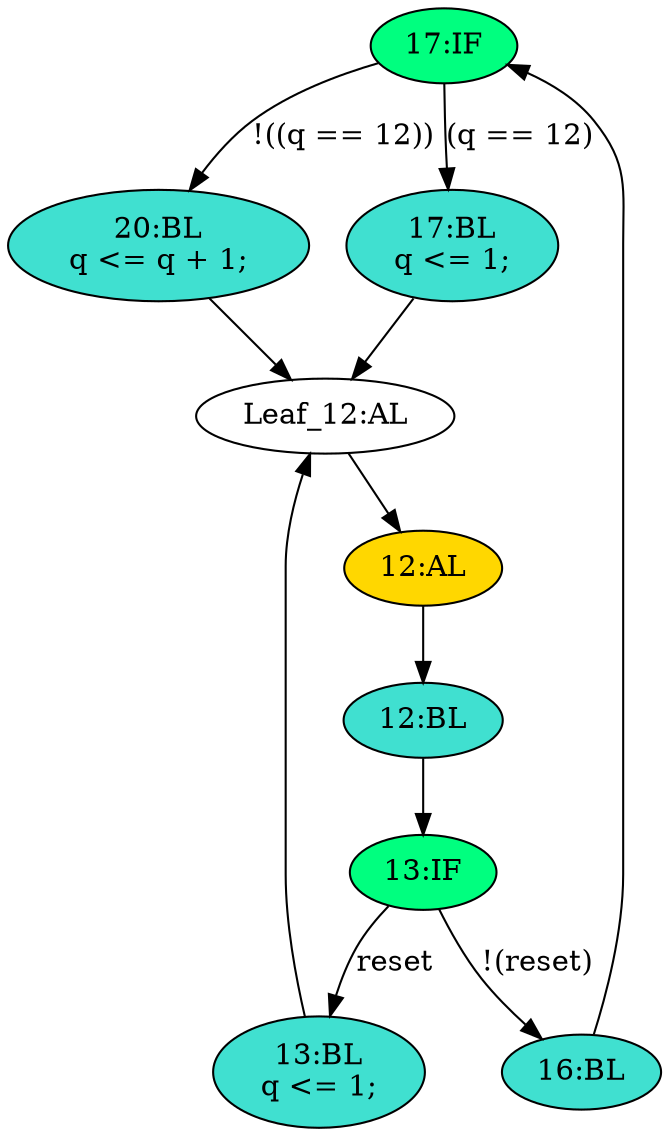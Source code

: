 strict digraph "compose( ,  )" {
	node [label="\N"];
	"17:IF"	[ast="<pyverilog.vparser.ast.IfStatement object at 0x7fc617b4ecd0>",
		fillcolor=springgreen,
		label="17:IF",
		statements="[]",
		style=filled,
		typ=IfStatement];
	"20:BL"	[ast="<pyverilog.vparser.ast.Block object at 0x7fc617b4ee90>",
		fillcolor=turquoise,
		label="20:BL
q <= q + 1;",
		statements="[<pyverilog.vparser.ast.NonblockingSubstitution object at 0x7fc617bb1650>]",
		style=filled,
		typ=Block];
	"17:IF" -> "20:BL"	[cond="['q']",
		label="!((q == 12))",
		lineno=17];
	"17:BL"	[ast="<pyverilog.vparser.ast.Block object at 0x7fc617ba3610>",
		fillcolor=turquoise,
		label="17:BL
q <= 1;",
		statements="[<pyverilog.vparser.ast.NonblockingSubstitution object at 0x7fc617b4e290>]",
		style=filled,
		typ=Block];
	"17:IF" -> "17:BL"	[cond="['q']",
		label="(q == 12)",
		lineno=17];
	"Leaf_12:AL"	[def_var="['q']",
		label="Leaf_12:AL"];
	"20:BL" -> "Leaf_12:AL"	[cond="[]",
		lineno=None];
	"17:BL" -> "Leaf_12:AL"	[cond="[]",
		lineno=None];
	"13:BL"	[ast="<pyverilog.vparser.ast.Block object at 0x7fc617e75410>",
		fillcolor=turquoise,
		label="13:BL
q <= 1;",
		statements="[<pyverilog.vparser.ast.NonblockingSubstitution object at 0x7fc617b56810>]",
		style=filled,
		typ=Block];
	"13:BL" -> "Leaf_12:AL"	[cond="[]",
		lineno=None];
	"12:BL"	[ast="<pyverilog.vparser.ast.Block object at 0x7fc617e750d0>",
		fillcolor=turquoise,
		label="12:BL",
		statements="[]",
		style=filled,
		typ=Block];
	"13:IF"	[ast="<pyverilog.vparser.ast.IfStatement object at 0x7fc617b56bd0>",
		fillcolor=springgreen,
		label="13:IF",
		statements="[]",
		style=filled,
		typ=IfStatement];
	"12:BL" -> "13:IF"	[cond="[]",
		lineno=None];
	"13:IF" -> "13:BL"	[cond="['reset']",
		label=reset,
		lineno=13];
	"16:BL"	[ast="<pyverilog.vparser.ast.Block object at 0x7fc617b56910>",
		fillcolor=turquoise,
		label="16:BL",
		statements="[]",
		style=filled,
		typ=Block];
	"13:IF" -> "16:BL"	[cond="['reset']",
		label="!(reset)",
		lineno=13];
	"12:AL"	[ast="<pyverilog.vparser.ast.Always object at 0x7fc617e75690>",
		clk_sens=True,
		fillcolor=gold,
		label="12:AL",
		sens="['clk', 'reset']",
		statements="[]",
		style=filled,
		typ=Always,
		use_var="['q', 'reset']"];
	"12:AL" -> "12:BL"	[cond="[]",
		lineno=None];
	"Leaf_12:AL" -> "12:AL";
	"16:BL" -> "17:IF"	[cond="[]",
		lineno=None];
}
